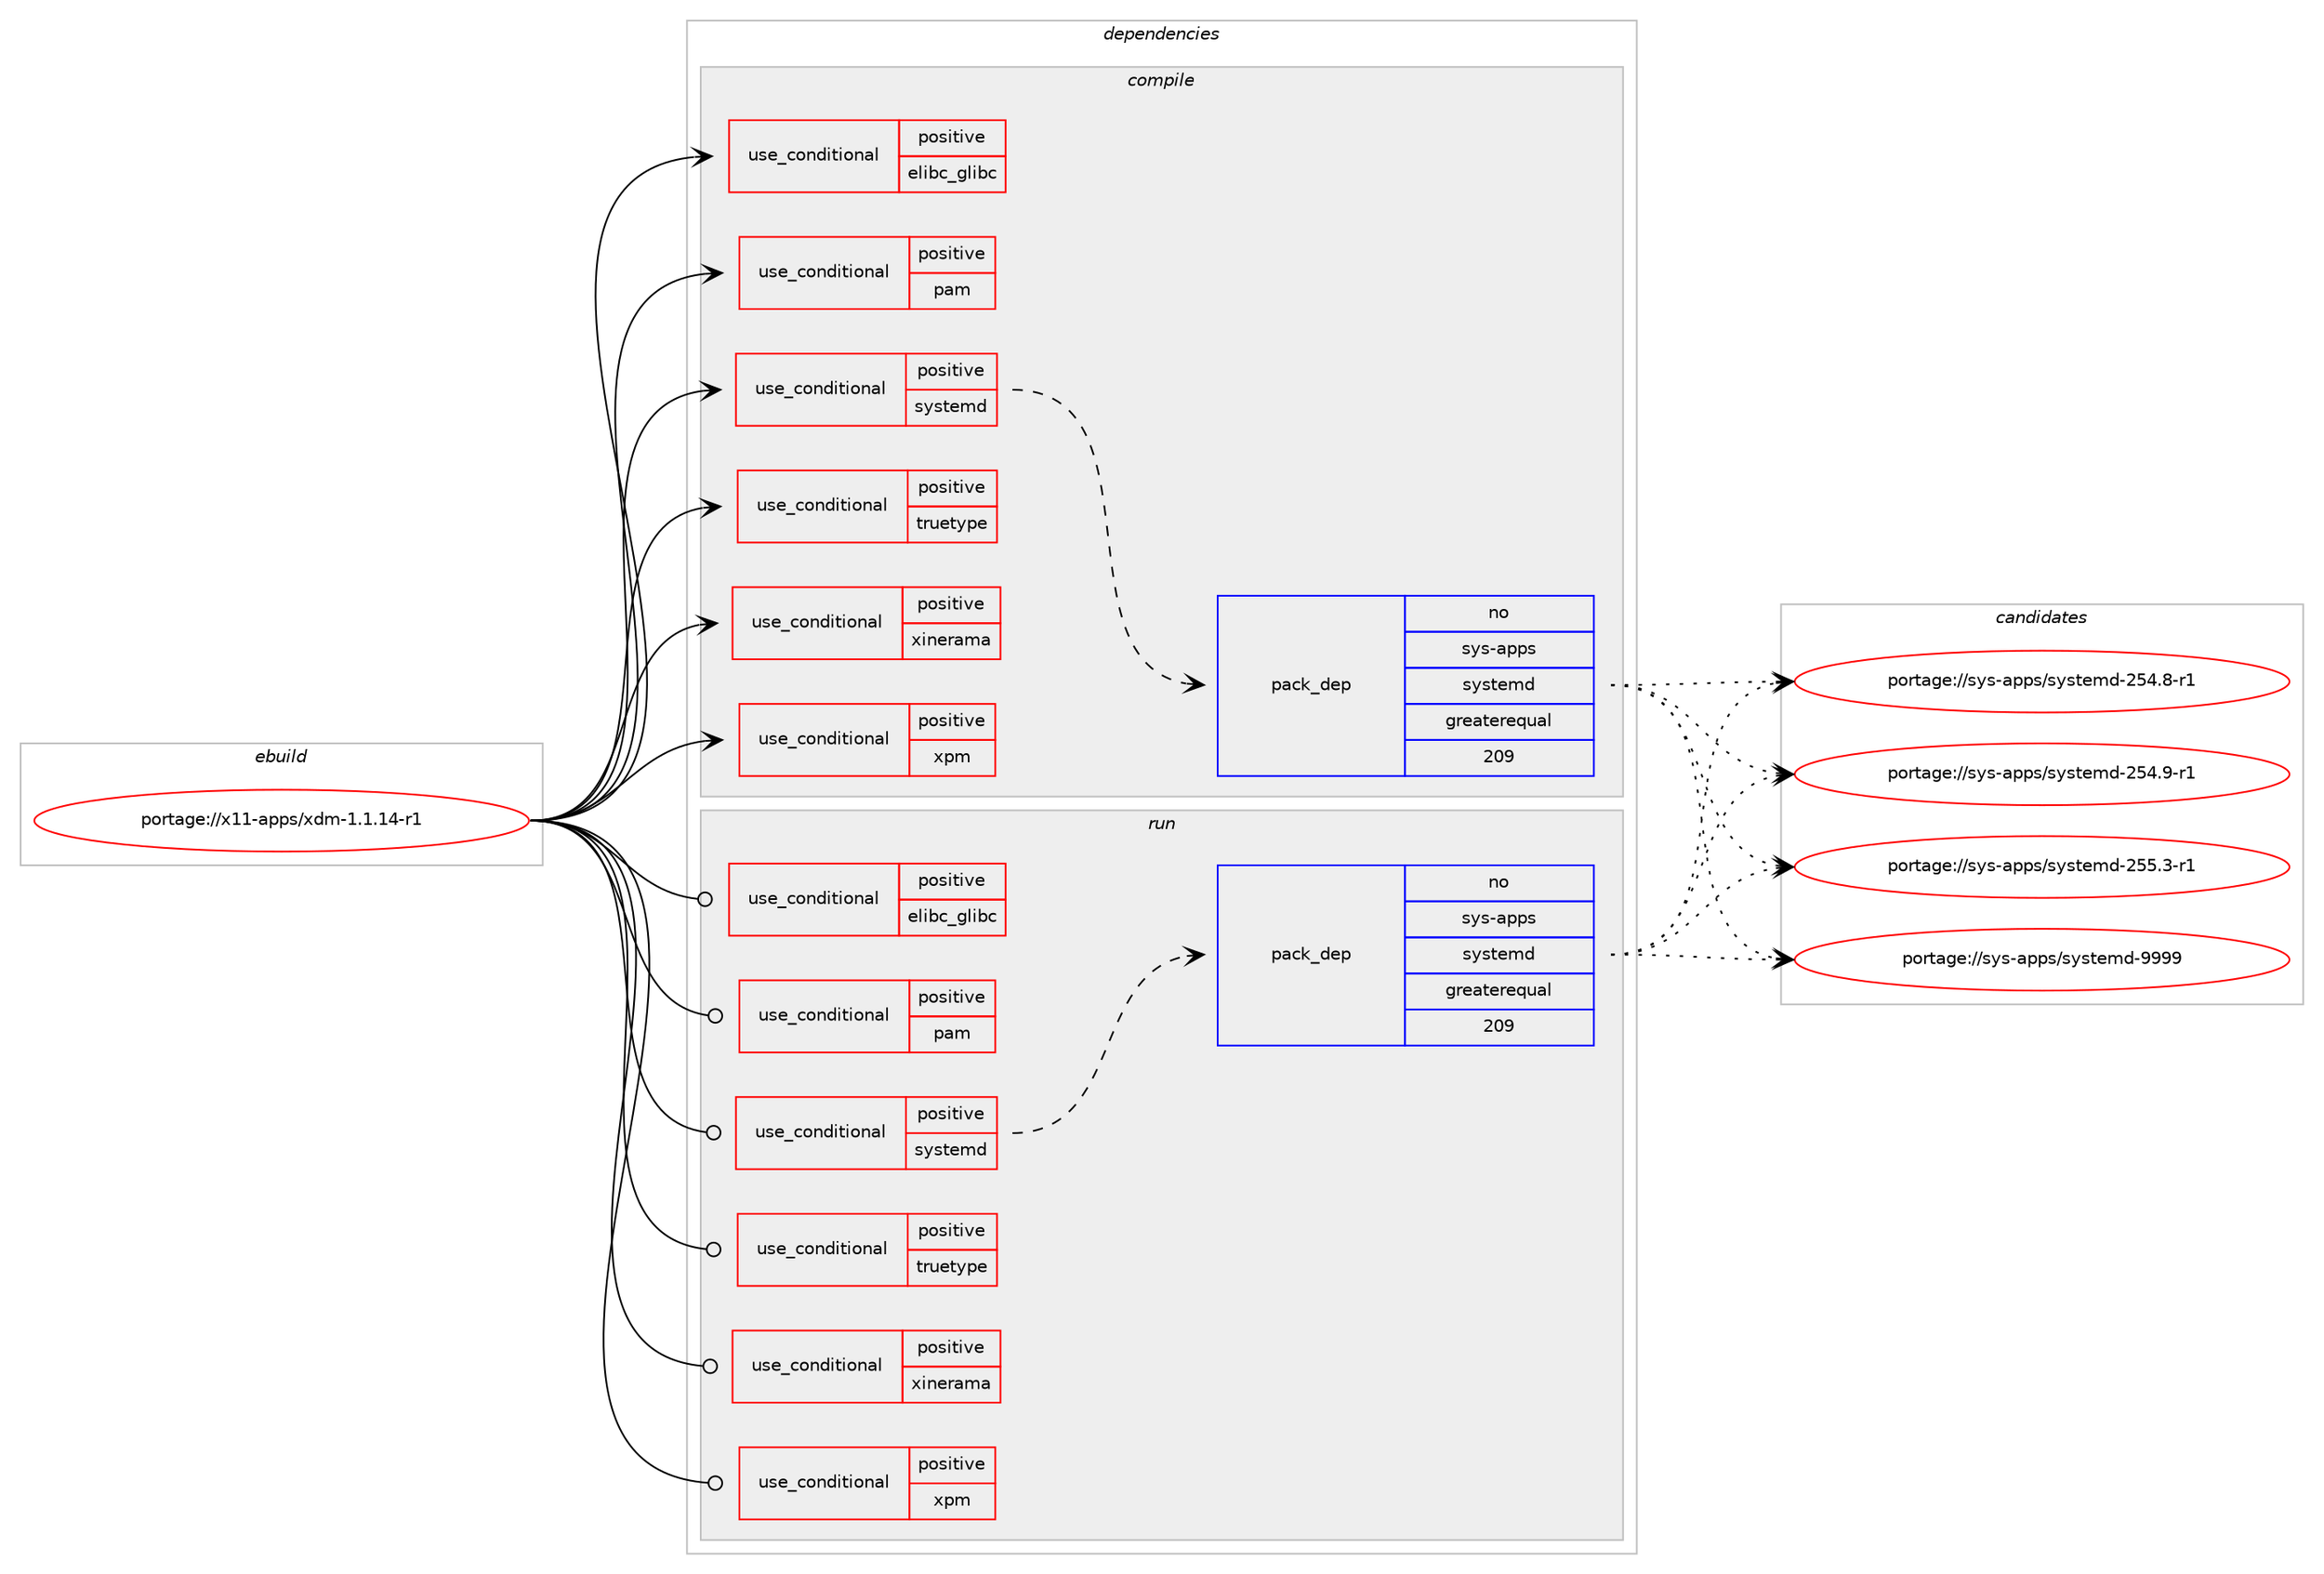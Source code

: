 digraph prolog {

# *************
# Graph options
# *************

newrank=true;
concentrate=true;
compound=true;
graph [rankdir=LR,fontname=Helvetica,fontsize=10,ranksep=1.5];#, ranksep=2.5, nodesep=0.2];
edge  [arrowhead=vee];
node  [fontname=Helvetica,fontsize=10];

# **********
# The ebuild
# **********

subgraph cluster_leftcol {
color=gray;
rank=same;
label=<<i>ebuild</i>>;
id [label="portage://x11-apps/xdm-1.1.14-r1", color=red, width=4, href="../x11-apps/xdm-1.1.14-r1.svg"];
}

# ****************
# The dependencies
# ****************

subgraph cluster_midcol {
color=gray;
label=<<i>dependencies</i>>;
subgraph cluster_compile {
fillcolor="#eeeeee";
style=filled;
label=<<i>compile</i>>;
subgraph cond16081 {
dependency23996 [label=<<TABLE BORDER="0" CELLBORDER="1" CELLSPACING="0" CELLPADDING="4"><TR><TD ROWSPAN="3" CELLPADDING="10">use_conditional</TD></TR><TR><TD>positive</TD></TR><TR><TD>elibc_glibc</TD></TR></TABLE>>, shape=none, color=red];
# *** BEGIN UNKNOWN DEPENDENCY TYPE (TODO) ***
# dependency23996 -> package_dependency(portage://x11-apps/xdm-1.1.14-r1,install,no,dev-libs,libbsd,none,[,,],[],[])
# *** END UNKNOWN DEPENDENCY TYPE (TODO) ***

}
id:e -> dependency23996:w [weight=20,style="solid",arrowhead="vee"];
subgraph cond16082 {
dependency23997 [label=<<TABLE BORDER="0" CELLBORDER="1" CELLSPACING="0" CELLPADDING="4"><TR><TD ROWSPAN="3" CELLPADDING="10">use_conditional</TD></TR><TR><TD>positive</TD></TR><TR><TD>pam</TD></TR></TABLE>>, shape=none, color=red];
# *** BEGIN UNKNOWN DEPENDENCY TYPE (TODO) ***
# dependency23997 -> package_dependency(portage://x11-apps/xdm-1.1.14-r1,install,no,sys-libs,pam,none,[,,],[],[])
# *** END UNKNOWN DEPENDENCY TYPE (TODO) ***

}
id:e -> dependency23997:w [weight=20,style="solid",arrowhead="vee"];
subgraph cond16083 {
dependency23998 [label=<<TABLE BORDER="0" CELLBORDER="1" CELLSPACING="0" CELLPADDING="4"><TR><TD ROWSPAN="3" CELLPADDING="10">use_conditional</TD></TR><TR><TD>positive</TD></TR><TR><TD>systemd</TD></TR></TABLE>>, shape=none, color=red];
subgraph pack7616 {
dependency23999 [label=<<TABLE BORDER="0" CELLBORDER="1" CELLSPACING="0" CELLPADDING="4" WIDTH="220"><TR><TD ROWSPAN="6" CELLPADDING="30">pack_dep</TD></TR><TR><TD WIDTH="110">no</TD></TR><TR><TD>sys-apps</TD></TR><TR><TD>systemd</TD></TR><TR><TD>greaterequal</TD></TR><TR><TD>209</TD></TR></TABLE>>, shape=none, color=blue];
}
dependency23998:e -> dependency23999:w [weight=20,style="dashed",arrowhead="vee"];
}
id:e -> dependency23998:w [weight=20,style="solid",arrowhead="vee"];
subgraph cond16084 {
dependency24000 [label=<<TABLE BORDER="0" CELLBORDER="1" CELLSPACING="0" CELLPADDING="4"><TR><TD ROWSPAN="3" CELLPADDING="10">use_conditional</TD></TR><TR><TD>positive</TD></TR><TR><TD>truetype</TD></TR></TABLE>>, shape=none, color=red];
# *** BEGIN UNKNOWN DEPENDENCY TYPE (TODO) ***
# dependency24000 -> package_dependency(portage://x11-apps/xdm-1.1.14-r1,install,no,x11-libs,libXrender,none,[,,],[],[])
# *** END UNKNOWN DEPENDENCY TYPE (TODO) ***

# *** BEGIN UNKNOWN DEPENDENCY TYPE (TODO) ***
# dependency24000 -> package_dependency(portage://x11-apps/xdm-1.1.14-r1,install,no,x11-libs,libXft,none,[,,],[],[])
# *** END UNKNOWN DEPENDENCY TYPE (TODO) ***

}
id:e -> dependency24000:w [weight=20,style="solid",arrowhead="vee"];
subgraph cond16085 {
dependency24001 [label=<<TABLE BORDER="0" CELLBORDER="1" CELLSPACING="0" CELLPADDING="4"><TR><TD ROWSPAN="3" CELLPADDING="10">use_conditional</TD></TR><TR><TD>positive</TD></TR><TR><TD>xinerama</TD></TR></TABLE>>, shape=none, color=red];
# *** BEGIN UNKNOWN DEPENDENCY TYPE (TODO) ***
# dependency24001 -> package_dependency(portage://x11-apps/xdm-1.1.14-r1,install,no,x11-libs,libXinerama,none,[,,],[],[])
# *** END UNKNOWN DEPENDENCY TYPE (TODO) ***

}
id:e -> dependency24001:w [weight=20,style="solid",arrowhead="vee"];
subgraph cond16086 {
dependency24002 [label=<<TABLE BORDER="0" CELLBORDER="1" CELLSPACING="0" CELLPADDING="4"><TR><TD ROWSPAN="3" CELLPADDING="10">use_conditional</TD></TR><TR><TD>positive</TD></TR><TR><TD>xpm</TD></TR></TABLE>>, shape=none, color=red];
# *** BEGIN UNKNOWN DEPENDENCY TYPE (TODO) ***
# dependency24002 -> package_dependency(portage://x11-apps/xdm-1.1.14-r1,install,no,x11-libs,libXpm,none,[,,],[],[])
# *** END UNKNOWN DEPENDENCY TYPE (TODO) ***

}
id:e -> dependency24002:w [weight=20,style="solid",arrowhead="vee"];
# *** BEGIN UNKNOWN DEPENDENCY TYPE (TODO) ***
# id -> package_dependency(portage://x11-apps/xdm-1.1.14-r1,install,no,virtual,libcrypt,none,[,,],any_same_slot,[])
# *** END UNKNOWN DEPENDENCY TYPE (TODO) ***

# *** BEGIN UNKNOWN DEPENDENCY TYPE (TODO) ***
# id -> package_dependency(portage://x11-apps/xdm-1.1.14-r1,install,no,x11-apps,sessreg,none,[,,],[],[])
# *** END UNKNOWN DEPENDENCY TYPE (TODO) ***

# *** BEGIN UNKNOWN DEPENDENCY TYPE (TODO) ***
# id -> package_dependency(portage://x11-apps/xdm-1.1.14-r1,install,no,x11-apps,xconsole,none,[,,],[],[])
# *** END UNKNOWN DEPENDENCY TYPE (TODO) ***

# *** BEGIN UNKNOWN DEPENDENCY TYPE (TODO) ***
# id -> package_dependency(portage://x11-apps/xdm-1.1.14-r1,install,no,x11-apps,xinit,none,[,,],[],[])
# *** END UNKNOWN DEPENDENCY TYPE (TODO) ***

# *** BEGIN UNKNOWN DEPENDENCY TYPE (TODO) ***
# id -> package_dependency(portage://x11-apps/xdm-1.1.14-r1,install,no,x11-apps,xrdb,none,[,,],[],[])
# *** END UNKNOWN DEPENDENCY TYPE (TODO) ***

# *** BEGIN UNKNOWN DEPENDENCY TYPE (TODO) ***
# id -> package_dependency(portage://x11-apps/xdm-1.1.14-r1,install,no,x11-apps,xsm,none,[,,],[],[])
# *** END UNKNOWN DEPENDENCY TYPE (TODO) ***

# *** BEGIN UNKNOWN DEPENDENCY TYPE (TODO) ***
# id -> package_dependency(portage://x11-apps/xdm-1.1.14-r1,install,no,x11-base,xorg-proto,none,[,,],[],[])
# *** END UNKNOWN DEPENDENCY TYPE (TODO) ***

# *** BEGIN UNKNOWN DEPENDENCY TYPE (TODO) ***
# id -> package_dependency(portage://x11-apps/xdm-1.1.14-r1,install,no,x11-libs,libX11,none,[,,],[],[])
# *** END UNKNOWN DEPENDENCY TYPE (TODO) ***

# *** BEGIN UNKNOWN DEPENDENCY TYPE (TODO) ***
# id -> package_dependency(portage://x11-apps/xdm-1.1.14-r1,install,no,x11-libs,libXau,none,[,,],[],[])
# *** END UNKNOWN DEPENDENCY TYPE (TODO) ***

# *** BEGIN UNKNOWN DEPENDENCY TYPE (TODO) ***
# id -> package_dependency(portage://x11-apps/xdm-1.1.14-r1,install,no,x11-libs,libXaw,none,[,,],[],[])
# *** END UNKNOWN DEPENDENCY TYPE (TODO) ***

# *** BEGIN UNKNOWN DEPENDENCY TYPE (TODO) ***
# id -> package_dependency(portage://x11-apps/xdm-1.1.14-r1,install,no,x11-libs,libXdmcp,none,[,,],[],[])
# *** END UNKNOWN DEPENDENCY TYPE (TODO) ***

# *** BEGIN UNKNOWN DEPENDENCY TYPE (TODO) ***
# id -> package_dependency(portage://x11-apps/xdm-1.1.14-r1,install,no,x11-libs,libXext,none,[,,],[],[])
# *** END UNKNOWN DEPENDENCY TYPE (TODO) ***

# *** BEGIN UNKNOWN DEPENDENCY TYPE (TODO) ***
# id -> package_dependency(portage://x11-apps/xdm-1.1.14-r1,install,no,x11-libs,libXmu,none,[,,],[],[])
# *** END UNKNOWN DEPENDENCY TYPE (TODO) ***

# *** BEGIN UNKNOWN DEPENDENCY TYPE (TODO) ***
# id -> package_dependency(portage://x11-apps/xdm-1.1.14-r1,install,no,x11-libs,libXt,none,[,,],[],[])
# *** END UNKNOWN DEPENDENCY TYPE (TODO) ***

}
subgraph cluster_compileandrun {
fillcolor="#eeeeee";
style=filled;
label=<<i>compile and run</i>>;
}
subgraph cluster_run {
fillcolor="#eeeeee";
style=filled;
label=<<i>run</i>>;
subgraph cond16087 {
dependency24003 [label=<<TABLE BORDER="0" CELLBORDER="1" CELLSPACING="0" CELLPADDING="4"><TR><TD ROWSPAN="3" CELLPADDING="10">use_conditional</TD></TR><TR><TD>positive</TD></TR><TR><TD>elibc_glibc</TD></TR></TABLE>>, shape=none, color=red];
# *** BEGIN UNKNOWN DEPENDENCY TYPE (TODO) ***
# dependency24003 -> package_dependency(portage://x11-apps/xdm-1.1.14-r1,run,no,dev-libs,libbsd,none,[,,],[],[])
# *** END UNKNOWN DEPENDENCY TYPE (TODO) ***

}
id:e -> dependency24003:w [weight=20,style="solid",arrowhead="odot"];
subgraph cond16088 {
dependency24004 [label=<<TABLE BORDER="0" CELLBORDER="1" CELLSPACING="0" CELLPADDING="4"><TR><TD ROWSPAN="3" CELLPADDING="10">use_conditional</TD></TR><TR><TD>positive</TD></TR><TR><TD>pam</TD></TR></TABLE>>, shape=none, color=red];
# *** BEGIN UNKNOWN DEPENDENCY TYPE (TODO) ***
# dependency24004 -> package_dependency(portage://x11-apps/xdm-1.1.14-r1,run,no,sys-libs,pam,none,[,,],[],[])
# *** END UNKNOWN DEPENDENCY TYPE (TODO) ***

}
id:e -> dependency24004:w [weight=20,style="solid",arrowhead="odot"];
subgraph cond16089 {
dependency24005 [label=<<TABLE BORDER="0" CELLBORDER="1" CELLSPACING="0" CELLPADDING="4"><TR><TD ROWSPAN="3" CELLPADDING="10">use_conditional</TD></TR><TR><TD>positive</TD></TR><TR><TD>systemd</TD></TR></TABLE>>, shape=none, color=red];
subgraph pack7617 {
dependency24006 [label=<<TABLE BORDER="0" CELLBORDER="1" CELLSPACING="0" CELLPADDING="4" WIDTH="220"><TR><TD ROWSPAN="6" CELLPADDING="30">pack_dep</TD></TR><TR><TD WIDTH="110">no</TD></TR><TR><TD>sys-apps</TD></TR><TR><TD>systemd</TD></TR><TR><TD>greaterequal</TD></TR><TR><TD>209</TD></TR></TABLE>>, shape=none, color=blue];
}
dependency24005:e -> dependency24006:w [weight=20,style="dashed",arrowhead="vee"];
}
id:e -> dependency24005:w [weight=20,style="solid",arrowhead="odot"];
subgraph cond16090 {
dependency24007 [label=<<TABLE BORDER="0" CELLBORDER="1" CELLSPACING="0" CELLPADDING="4"><TR><TD ROWSPAN="3" CELLPADDING="10">use_conditional</TD></TR><TR><TD>positive</TD></TR><TR><TD>truetype</TD></TR></TABLE>>, shape=none, color=red];
# *** BEGIN UNKNOWN DEPENDENCY TYPE (TODO) ***
# dependency24007 -> package_dependency(portage://x11-apps/xdm-1.1.14-r1,run,no,x11-libs,libXrender,none,[,,],[],[])
# *** END UNKNOWN DEPENDENCY TYPE (TODO) ***

# *** BEGIN UNKNOWN DEPENDENCY TYPE (TODO) ***
# dependency24007 -> package_dependency(portage://x11-apps/xdm-1.1.14-r1,run,no,x11-libs,libXft,none,[,,],[],[])
# *** END UNKNOWN DEPENDENCY TYPE (TODO) ***

}
id:e -> dependency24007:w [weight=20,style="solid",arrowhead="odot"];
subgraph cond16091 {
dependency24008 [label=<<TABLE BORDER="0" CELLBORDER="1" CELLSPACING="0" CELLPADDING="4"><TR><TD ROWSPAN="3" CELLPADDING="10">use_conditional</TD></TR><TR><TD>positive</TD></TR><TR><TD>xinerama</TD></TR></TABLE>>, shape=none, color=red];
# *** BEGIN UNKNOWN DEPENDENCY TYPE (TODO) ***
# dependency24008 -> package_dependency(portage://x11-apps/xdm-1.1.14-r1,run,no,x11-libs,libXinerama,none,[,,],[],[])
# *** END UNKNOWN DEPENDENCY TYPE (TODO) ***

}
id:e -> dependency24008:w [weight=20,style="solid",arrowhead="odot"];
subgraph cond16092 {
dependency24009 [label=<<TABLE BORDER="0" CELLBORDER="1" CELLSPACING="0" CELLPADDING="4"><TR><TD ROWSPAN="3" CELLPADDING="10">use_conditional</TD></TR><TR><TD>positive</TD></TR><TR><TD>xpm</TD></TR></TABLE>>, shape=none, color=red];
# *** BEGIN UNKNOWN DEPENDENCY TYPE (TODO) ***
# dependency24009 -> package_dependency(portage://x11-apps/xdm-1.1.14-r1,run,no,x11-libs,libXpm,none,[,,],[],[])
# *** END UNKNOWN DEPENDENCY TYPE (TODO) ***

}
id:e -> dependency24009:w [weight=20,style="solid",arrowhead="odot"];
# *** BEGIN UNKNOWN DEPENDENCY TYPE (TODO) ***
# id -> package_dependency(portage://x11-apps/xdm-1.1.14-r1,run,no,virtual,libcrypt,none,[,,],any_same_slot,[])
# *** END UNKNOWN DEPENDENCY TYPE (TODO) ***

# *** BEGIN UNKNOWN DEPENDENCY TYPE (TODO) ***
# id -> package_dependency(portage://x11-apps/xdm-1.1.14-r1,run,no,x11-apps,sessreg,none,[,,],[],[])
# *** END UNKNOWN DEPENDENCY TYPE (TODO) ***

# *** BEGIN UNKNOWN DEPENDENCY TYPE (TODO) ***
# id -> package_dependency(portage://x11-apps/xdm-1.1.14-r1,run,no,x11-apps,xconsole,none,[,,],[],[])
# *** END UNKNOWN DEPENDENCY TYPE (TODO) ***

# *** BEGIN UNKNOWN DEPENDENCY TYPE (TODO) ***
# id -> package_dependency(portage://x11-apps/xdm-1.1.14-r1,run,no,x11-apps,xinit,none,[,,],[],[])
# *** END UNKNOWN DEPENDENCY TYPE (TODO) ***

# *** BEGIN UNKNOWN DEPENDENCY TYPE (TODO) ***
# id -> package_dependency(portage://x11-apps/xdm-1.1.14-r1,run,no,x11-apps,xrdb,none,[,,],[],[])
# *** END UNKNOWN DEPENDENCY TYPE (TODO) ***

# *** BEGIN UNKNOWN DEPENDENCY TYPE (TODO) ***
# id -> package_dependency(portage://x11-apps/xdm-1.1.14-r1,run,no,x11-apps,xsm,none,[,,],[],[])
# *** END UNKNOWN DEPENDENCY TYPE (TODO) ***

# *** BEGIN UNKNOWN DEPENDENCY TYPE (TODO) ***
# id -> package_dependency(portage://x11-apps/xdm-1.1.14-r1,run,no,x11-libs,libX11,none,[,,],[],[])
# *** END UNKNOWN DEPENDENCY TYPE (TODO) ***

# *** BEGIN UNKNOWN DEPENDENCY TYPE (TODO) ***
# id -> package_dependency(portage://x11-apps/xdm-1.1.14-r1,run,no,x11-libs,libXau,none,[,,],[],[])
# *** END UNKNOWN DEPENDENCY TYPE (TODO) ***

# *** BEGIN UNKNOWN DEPENDENCY TYPE (TODO) ***
# id -> package_dependency(portage://x11-apps/xdm-1.1.14-r1,run,no,x11-libs,libXaw,none,[,,],[],[])
# *** END UNKNOWN DEPENDENCY TYPE (TODO) ***

# *** BEGIN UNKNOWN DEPENDENCY TYPE (TODO) ***
# id -> package_dependency(portage://x11-apps/xdm-1.1.14-r1,run,no,x11-libs,libXdmcp,none,[,,],[],[])
# *** END UNKNOWN DEPENDENCY TYPE (TODO) ***

# *** BEGIN UNKNOWN DEPENDENCY TYPE (TODO) ***
# id -> package_dependency(portage://x11-apps/xdm-1.1.14-r1,run,no,x11-libs,libXext,none,[,,],[],[])
# *** END UNKNOWN DEPENDENCY TYPE (TODO) ***

# *** BEGIN UNKNOWN DEPENDENCY TYPE (TODO) ***
# id -> package_dependency(portage://x11-apps/xdm-1.1.14-r1,run,no,x11-libs,libXmu,none,[,,],[],[])
# *** END UNKNOWN DEPENDENCY TYPE (TODO) ***

# *** BEGIN UNKNOWN DEPENDENCY TYPE (TODO) ***
# id -> package_dependency(portage://x11-apps/xdm-1.1.14-r1,run,no,x11-libs,libXt,none,[,,],[],[])
# *** END UNKNOWN DEPENDENCY TYPE (TODO) ***

}
}

# **************
# The candidates
# **************

subgraph cluster_choices {
rank=same;
color=gray;
label=<<i>candidates</i>>;

subgraph choice7616 {
color=black;
nodesep=1;
choice1151211154597112112115471151211151161011091004550535246564511449 [label="portage://sys-apps/systemd-254.8-r1", color=red, width=4,href="../sys-apps/systemd-254.8-r1.svg"];
choice1151211154597112112115471151211151161011091004550535246574511449 [label="portage://sys-apps/systemd-254.9-r1", color=red, width=4,href="../sys-apps/systemd-254.9-r1.svg"];
choice1151211154597112112115471151211151161011091004550535346514511449 [label="portage://sys-apps/systemd-255.3-r1", color=red, width=4,href="../sys-apps/systemd-255.3-r1.svg"];
choice1151211154597112112115471151211151161011091004557575757 [label="portage://sys-apps/systemd-9999", color=red, width=4,href="../sys-apps/systemd-9999.svg"];
dependency23999:e -> choice1151211154597112112115471151211151161011091004550535246564511449:w [style=dotted,weight="100"];
dependency23999:e -> choice1151211154597112112115471151211151161011091004550535246574511449:w [style=dotted,weight="100"];
dependency23999:e -> choice1151211154597112112115471151211151161011091004550535346514511449:w [style=dotted,weight="100"];
dependency23999:e -> choice1151211154597112112115471151211151161011091004557575757:w [style=dotted,weight="100"];
}
subgraph choice7617 {
color=black;
nodesep=1;
choice1151211154597112112115471151211151161011091004550535246564511449 [label="portage://sys-apps/systemd-254.8-r1", color=red, width=4,href="../sys-apps/systemd-254.8-r1.svg"];
choice1151211154597112112115471151211151161011091004550535246574511449 [label="portage://sys-apps/systemd-254.9-r1", color=red, width=4,href="../sys-apps/systemd-254.9-r1.svg"];
choice1151211154597112112115471151211151161011091004550535346514511449 [label="portage://sys-apps/systemd-255.3-r1", color=red, width=4,href="../sys-apps/systemd-255.3-r1.svg"];
choice1151211154597112112115471151211151161011091004557575757 [label="portage://sys-apps/systemd-9999", color=red, width=4,href="../sys-apps/systemd-9999.svg"];
dependency24006:e -> choice1151211154597112112115471151211151161011091004550535246564511449:w [style=dotted,weight="100"];
dependency24006:e -> choice1151211154597112112115471151211151161011091004550535246574511449:w [style=dotted,weight="100"];
dependency24006:e -> choice1151211154597112112115471151211151161011091004550535346514511449:w [style=dotted,weight="100"];
dependency24006:e -> choice1151211154597112112115471151211151161011091004557575757:w [style=dotted,weight="100"];
}
}

}
